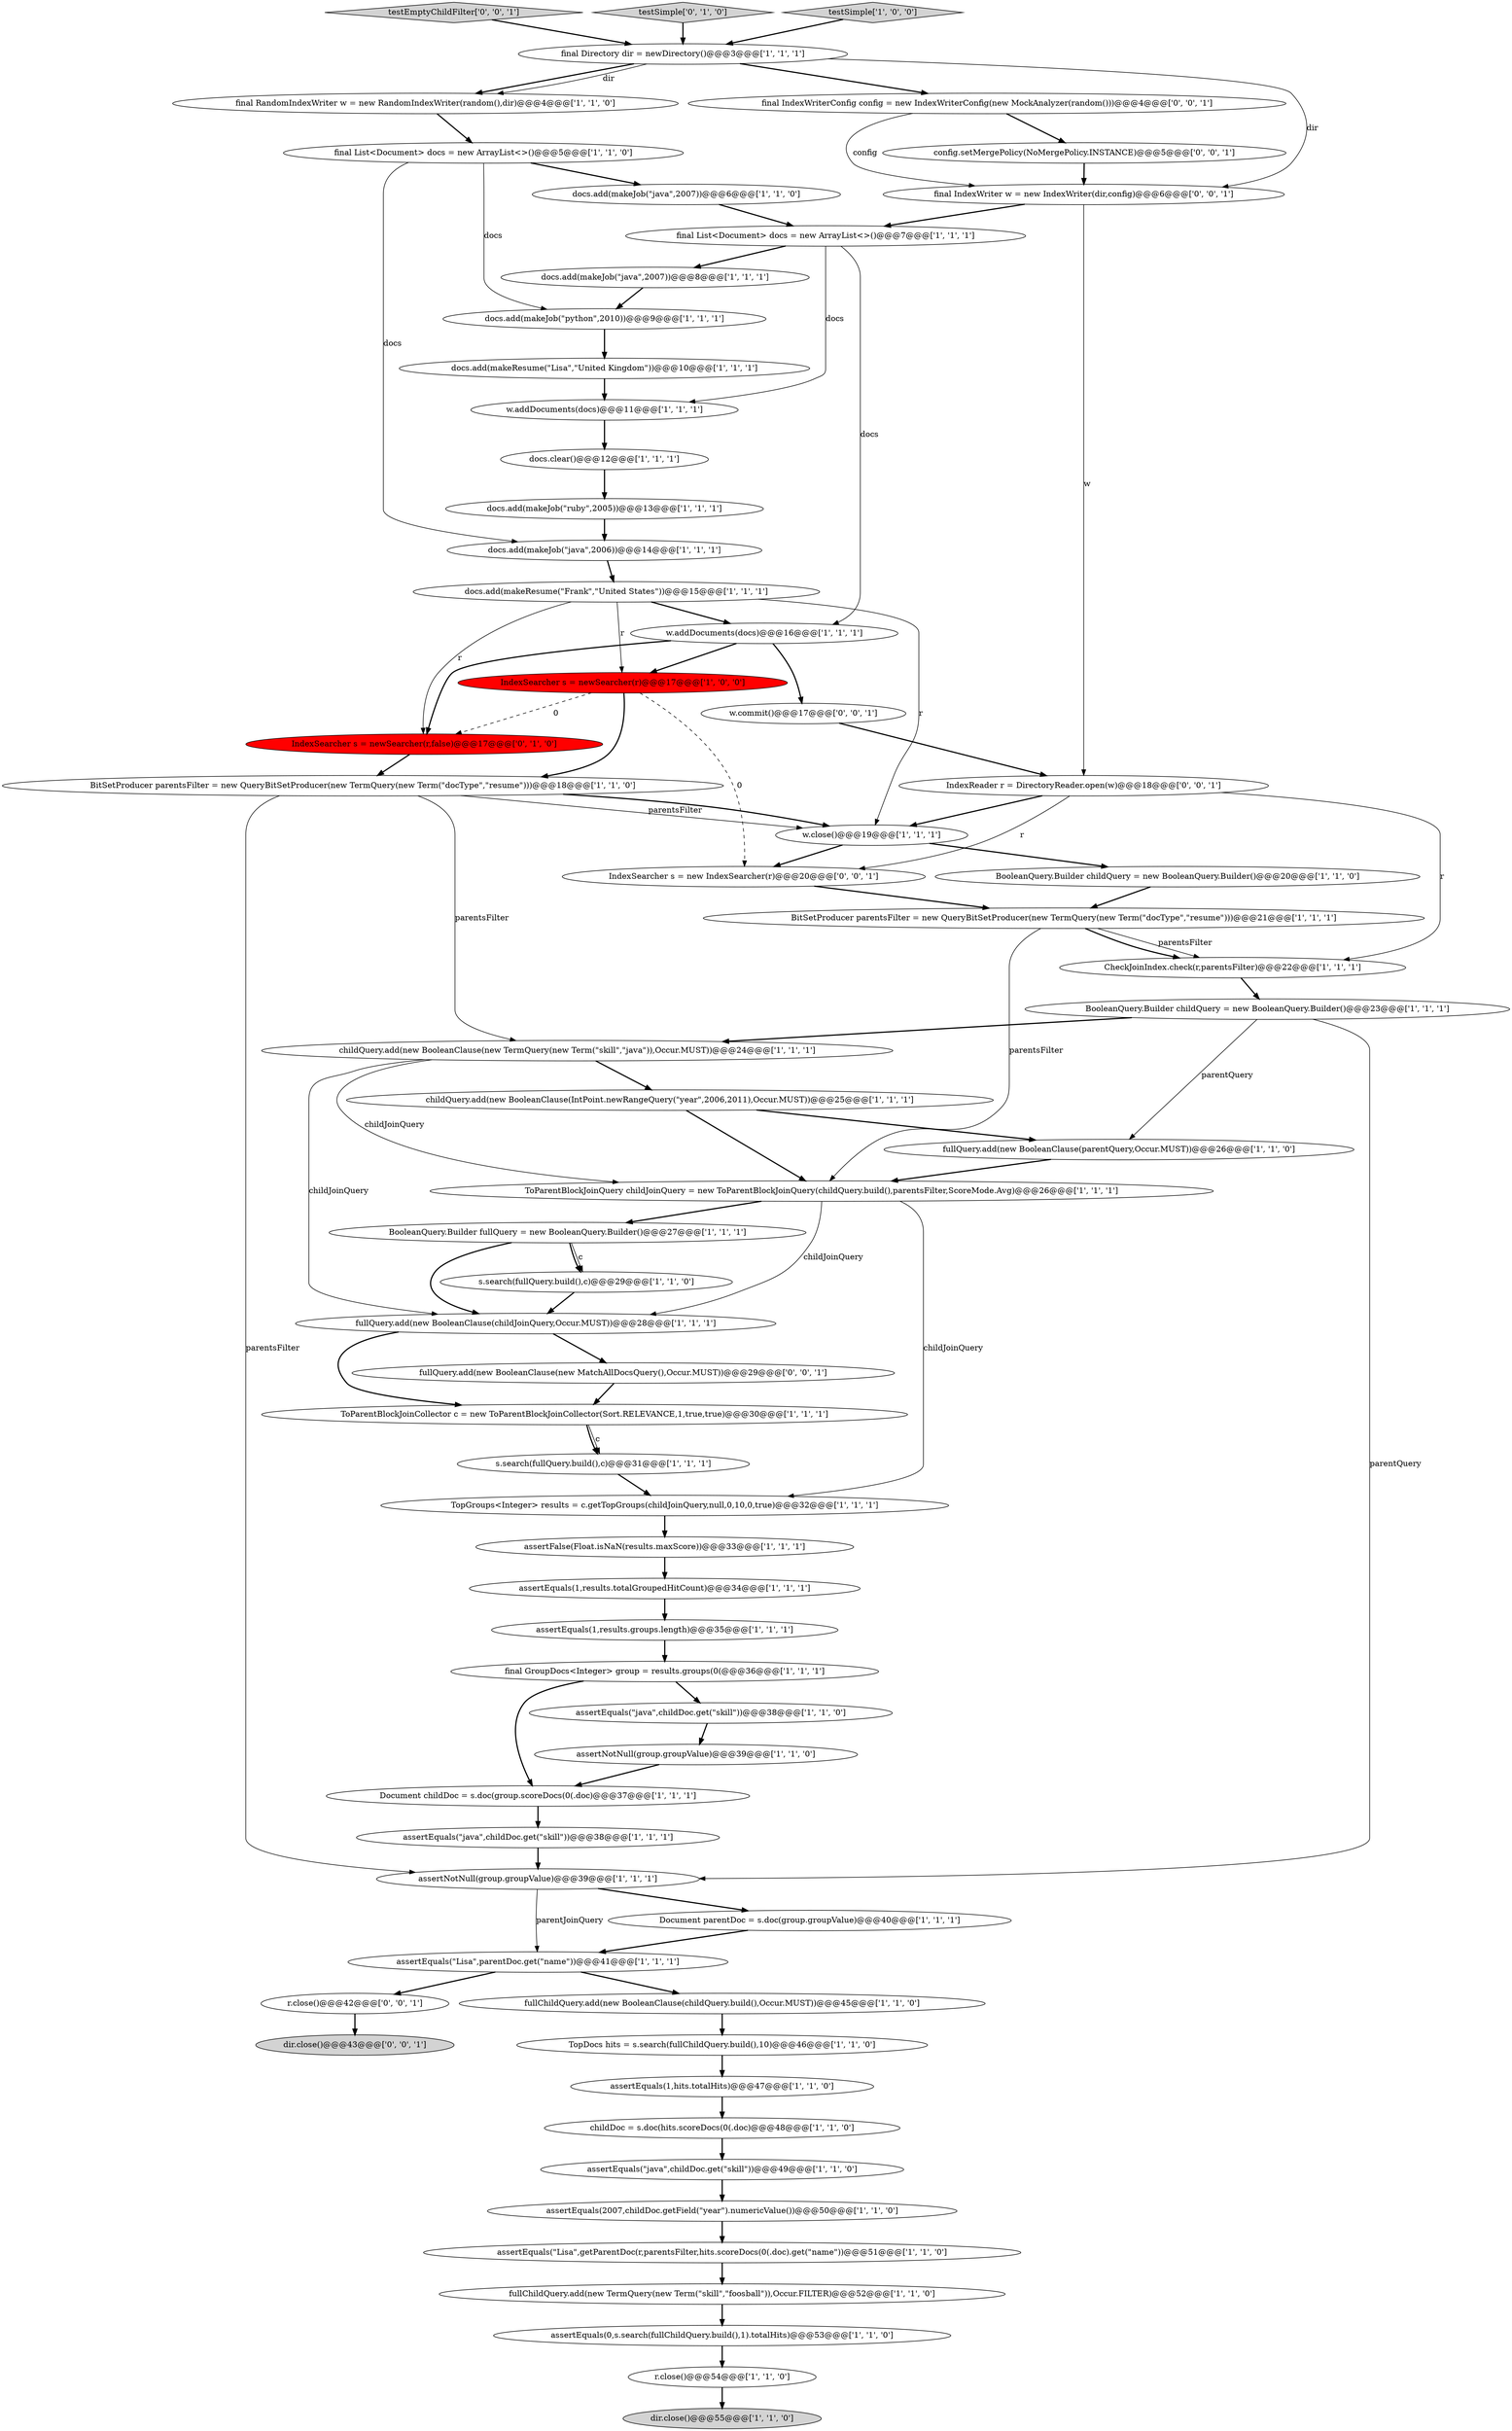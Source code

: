 digraph {
18 [style = filled, label = "final Directory dir = newDirectory()@@@3@@@['1', '1', '1']", fillcolor = white, shape = ellipse image = "AAA0AAABBB1BBB"];
57 [style = filled, label = "testEmptyChildFilter['0', '0', '1']", fillcolor = lightgray, shape = diamond image = "AAA0AAABBB3BBB"];
22 [style = filled, label = "final RandomIndexWriter w = new RandomIndexWriter(random(),dir)@@@4@@@['1', '1', '0']", fillcolor = white, shape = ellipse image = "AAA0AAABBB1BBB"];
49 [style = filled, label = "r.close()@@@54@@@['1', '1', '0']", fillcolor = white, shape = ellipse image = "AAA0AAABBB1BBB"];
35 [style = filled, label = "s.search(fullQuery.build(),c)@@@29@@@['1', '1', '0']", fillcolor = white, shape = ellipse image = "AAA0AAABBB1BBB"];
36 [style = filled, label = "fullChildQuery.add(new TermQuery(new Term(\"skill\",\"foosball\")),Occur.FILTER)@@@52@@@['1', '1', '0']", fillcolor = white, shape = ellipse image = "AAA0AAABBB1BBB"];
47 [style = filled, label = "BitSetProducer parentsFilter = new QueryBitSetProducer(new TermQuery(new Term(\"docType\",\"resume\")))@@@21@@@['1', '1', '1']", fillcolor = white, shape = ellipse image = "AAA0AAABBB1BBB"];
30 [style = filled, label = "childDoc = s.doc(hits.scoreDocs(0(.doc)@@@48@@@['1', '1', '0']", fillcolor = white, shape = ellipse image = "AAA0AAABBB1BBB"];
59 [style = filled, label = "IndexSearcher s = new IndexSearcher(r)@@@20@@@['0', '0', '1']", fillcolor = white, shape = ellipse image = "AAA0AAABBB3BBB"];
17 [style = filled, label = "docs.add(makeJob(\"java\",2006))@@@14@@@['1', '1', '1']", fillcolor = white, shape = ellipse image = "AAA0AAABBB1BBB"];
11 [style = filled, label = "assertEquals(1,results.totalGroupedHitCount)@@@34@@@['1', '1', '1']", fillcolor = white, shape = ellipse image = "AAA0AAABBB1BBB"];
56 [style = filled, label = "final IndexWriterConfig config = new IndexWriterConfig(new MockAnalyzer(random()))@@@4@@@['0', '0', '1']", fillcolor = white, shape = ellipse image = "AAA0AAABBB3BBB"];
13 [style = filled, label = "assertEquals(2007,childDoc.getField(\"year\").numericValue())@@@50@@@['1', '1', '0']", fillcolor = white, shape = ellipse image = "AAA0AAABBB1BBB"];
9 [style = filled, label = "assertEquals(\"java\",childDoc.get(\"skill\"))@@@38@@@['1', '1', '1']", fillcolor = white, shape = ellipse image = "AAA0AAABBB1BBB"];
4 [style = filled, label = "childQuery.add(new BooleanClause(new TermQuery(new Term(\"skill\",\"java\")),Occur.MUST))@@@24@@@['1', '1', '1']", fillcolor = white, shape = ellipse image = "AAA0AAABBB1BBB"];
21 [style = filled, label = "assertEquals(\"java\",childDoc.get(\"skill\"))@@@38@@@['1', '1', '0']", fillcolor = white, shape = ellipse image = "AAA0AAABBB1BBB"];
3 [style = filled, label = "fullQuery.add(new BooleanClause(parentQuery,Occur.MUST))@@@26@@@['1', '1', '0']", fillcolor = white, shape = ellipse image = "AAA0AAABBB1BBB"];
27 [style = filled, label = "assertNotNull(group.groupValue)@@@39@@@['1', '1', '0']", fillcolor = white, shape = ellipse image = "AAA0AAABBB1BBB"];
65 [style = filled, label = "r.close()@@@42@@@['0', '0', '1']", fillcolor = white, shape = ellipse image = "AAA0AAABBB3BBB"];
8 [style = filled, label = "Document childDoc = s.doc(group.scoreDocs(0(.doc)@@@37@@@['1', '1', '1']", fillcolor = white, shape = ellipse image = "AAA0AAABBB1BBB"];
12 [style = filled, label = "ToParentBlockJoinCollector c = new ToParentBlockJoinCollector(Sort.RELEVANCE,1,true,true)@@@30@@@['1', '1', '1']", fillcolor = white, shape = ellipse image = "AAA0AAABBB1BBB"];
41 [style = filled, label = "dir.close()@@@55@@@['1', '1', '0']", fillcolor = lightgray, shape = ellipse image = "AAA0AAABBB1BBB"];
10 [style = filled, label = "TopGroups<Integer> results = c.getTopGroups(childJoinQuery,null,0,10,0,true)@@@32@@@['1', '1', '1']", fillcolor = white, shape = ellipse image = "AAA0AAABBB1BBB"];
37 [style = filled, label = "CheckJoinIndex.check(r,parentsFilter)@@@22@@@['1', '1', '1']", fillcolor = white, shape = ellipse image = "AAA0AAABBB1BBB"];
44 [style = filled, label = "assertEquals(\"Lisa\",parentDoc.get(\"name\"))@@@41@@@['1', '1', '1']", fillcolor = white, shape = ellipse image = "AAA0AAABBB1BBB"];
39 [style = filled, label = "final List<Document> docs = new ArrayList<>()@@@5@@@['1', '1', '0']", fillcolor = white, shape = ellipse image = "AAA0AAABBB1BBB"];
33 [style = filled, label = "BitSetProducer parentsFilter = new QueryBitSetProducer(new TermQuery(new Term(\"docType\",\"resume\")))@@@18@@@['1', '1', '0']", fillcolor = white, shape = ellipse image = "AAA0AAABBB1BBB"];
48 [style = filled, label = "TopDocs hits = s.search(fullChildQuery.build(),10)@@@46@@@['1', '1', '0']", fillcolor = white, shape = ellipse image = "AAA0AAABBB1BBB"];
42 [style = filled, label = "final List<Document> docs = new ArrayList<>()@@@7@@@['1', '1', '1']", fillcolor = white, shape = ellipse image = "AAA0AAABBB1BBB"];
63 [style = filled, label = "IndexReader r = DirectoryReader.open(w)@@@18@@@['0', '0', '1']", fillcolor = white, shape = ellipse image = "AAA0AAABBB3BBB"];
28 [style = filled, label = "s.search(fullQuery.build(),c)@@@31@@@['1', '1', '1']", fillcolor = white, shape = ellipse image = "AAA0AAABBB1BBB"];
29 [style = filled, label = "docs.clear()@@@12@@@['1', '1', '1']", fillcolor = white, shape = ellipse image = "AAA0AAABBB1BBB"];
6 [style = filled, label = "BooleanQuery.Builder fullQuery = new BooleanQuery.Builder()@@@27@@@['1', '1', '1']", fillcolor = white, shape = ellipse image = "AAA0AAABBB1BBB"];
25 [style = filled, label = "ToParentBlockJoinQuery childJoinQuery = new ToParentBlockJoinQuery(childQuery.build(),parentsFilter,ScoreMode.Avg)@@@26@@@['1', '1', '1']", fillcolor = white, shape = ellipse image = "AAA0AAABBB1BBB"];
34 [style = filled, label = "docs.add(makeResume(\"Frank\",\"United States\"))@@@15@@@['1', '1', '1']", fillcolor = white, shape = ellipse image = "AAA0AAABBB1BBB"];
53 [style = filled, label = "fullQuery.add(new BooleanClause(childJoinQuery,Occur.MUST))@@@28@@@['1', '1', '1']", fillcolor = white, shape = ellipse image = "AAA0AAABBB1BBB"];
20 [style = filled, label = "IndexSearcher s = newSearcher(r)@@@17@@@['1', '0', '0']", fillcolor = red, shape = ellipse image = "AAA1AAABBB1BBB"];
19 [style = filled, label = "w.addDocuments(docs)@@@11@@@['1', '1', '1']", fillcolor = white, shape = ellipse image = "AAA0AAABBB1BBB"];
64 [style = filled, label = "config.setMergePolicy(NoMergePolicy.INSTANCE)@@@5@@@['0', '0', '1']", fillcolor = white, shape = ellipse image = "AAA0AAABBB3BBB"];
46 [style = filled, label = "childQuery.add(new BooleanClause(IntPoint.newRangeQuery(\"year\",2006,2011),Occur.MUST))@@@25@@@['1', '1', '1']", fillcolor = white, shape = ellipse image = "AAA0AAABBB1BBB"];
15 [style = filled, label = "assertEquals(\"java\",childDoc.get(\"skill\"))@@@49@@@['1', '1', '0']", fillcolor = white, shape = ellipse image = "AAA0AAABBB1BBB"];
14 [style = filled, label = "w.addDocuments(docs)@@@16@@@['1', '1', '1']", fillcolor = white, shape = ellipse image = "AAA0AAABBB1BBB"];
24 [style = filled, label = "assertFalse(Float.isNaN(results.maxScore))@@@33@@@['1', '1', '1']", fillcolor = white, shape = ellipse image = "AAA0AAABBB1BBB"];
31 [style = filled, label = "assertEquals(\"Lisa\",getParentDoc(r,parentsFilter,hits.scoreDocs(0(.doc).get(\"name\"))@@@51@@@['1', '1', '0']", fillcolor = white, shape = ellipse image = "AAA0AAABBB1BBB"];
52 [style = filled, label = "docs.add(makeJob(\"java\",2007))@@@8@@@['1', '1', '1']", fillcolor = white, shape = ellipse image = "AAA0AAABBB1BBB"];
54 [style = filled, label = "testSimple['0', '1', '0']", fillcolor = lightgray, shape = diamond image = "AAA0AAABBB2BBB"];
0 [style = filled, label = "docs.add(makeJob(\"python\",2010))@@@9@@@['1', '1', '1']", fillcolor = white, shape = ellipse image = "AAA0AAABBB1BBB"];
51 [style = filled, label = "w.close()@@@19@@@['1', '1', '1']", fillcolor = white, shape = ellipse image = "AAA0AAABBB1BBB"];
58 [style = filled, label = "fullQuery.add(new BooleanClause(new MatchAllDocsQuery(),Occur.MUST))@@@29@@@['0', '0', '1']", fillcolor = white, shape = ellipse image = "AAA0AAABBB3BBB"];
5 [style = filled, label = "final GroupDocs<Integer> group = results.groups(0(@@@36@@@['1', '1', '1']", fillcolor = white, shape = ellipse image = "AAA0AAABBB1BBB"];
45 [style = filled, label = "testSimple['1', '0', '0']", fillcolor = lightgray, shape = diamond image = "AAA0AAABBB1BBB"];
60 [style = filled, label = "final IndexWriter w = new IndexWriter(dir,config)@@@6@@@['0', '0', '1']", fillcolor = white, shape = ellipse image = "AAA0AAABBB3BBB"];
38 [style = filled, label = "assertEquals(0,s.search(fullChildQuery.build(),1).totalHits)@@@53@@@['1', '1', '0']", fillcolor = white, shape = ellipse image = "AAA0AAABBB1BBB"];
7 [style = filled, label = "docs.add(makeResume(\"Lisa\",\"United Kingdom\"))@@@10@@@['1', '1', '1']", fillcolor = white, shape = ellipse image = "AAA0AAABBB1BBB"];
62 [style = filled, label = "dir.close()@@@43@@@['0', '0', '1']", fillcolor = lightgray, shape = ellipse image = "AAA0AAABBB3BBB"];
2 [style = filled, label = "docs.add(makeJob(\"ruby\",2005))@@@13@@@['1', '1', '1']", fillcolor = white, shape = ellipse image = "AAA0AAABBB1BBB"];
61 [style = filled, label = "w.commit()@@@17@@@['0', '0', '1']", fillcolor = white, shape = ellipse image = "AAA0AAABBB3BBB"];
23 [style = filled, label = "BooleanQuery.Builder childQuery = new BooleanQuery.Builder()@@@20@@@['1', '1', '0']", fillcolor = white, shape = ellipse image = "AAA0AAABBB1BBB"];
26 [style = filled, label = "assertEquals(1,hits.totalHits)@@@47@@@['1', '1', '0']", fillcolor = white, shape = ellipse image = "AAA0AAABBB1BBB"];
32 [style = filled, label = "docs.add(makeJob(\"java\",2007))@@@6@@@['1', '1', '0']", fillcolor = white, shape = ellipse image = "AAA0AAABBB1BBB"];
40 [style = filled, label = "assertEquals(1,results.groups.length)@@@35@@@['1', '1', '1']", fillcolor = white, shape = ellipse image = "AAA0AAABBB1BBB"];
50 [style = filled, label = "assertNotNull(group.groupValue)@@@39@@@['1', '1', '1']", fillcolor = white, shape = ellipse image = "AAA0AAABBB1BBB"];
43 [style = filled, label = "Document parentDoc = s.doc(group.groupValue)@@@40@@@['1', '1', '1']", fillcolor = white, shape = ellipse image = "AAA0AAABBB1BBB"];
55 [style = filled, label = "IndexSearcher s = newSearcher(r,false)@@@17@@@['0', '1', '0']", fillcolor = red, shape = ellipse image = "AAA1AAABBB2BBB"];
1 [style = filled, label = "BooleanQuery.Builder childQuery = new BooleanQuery.Builder()@@@23@@@['1', '1', '1']", fillcolor = white, shape = ellipse image = "AAA0AAABBB1BBB"];
16 [style = filled, label = "fullChildQuery.add(new BooleanClause(childQuery.build(),Occur.MUST))@@@45@@@['1', '1', '0']", fillcolor = white, shape = ellipse image = "AAA0AAABBB1BBB"];
9->50 [style = bold, label=""];
4->53 [style = solid, label="childJoinQuery"];
6->35 [style = bold, label=""];
46->25 [style = bold, label=""];
56->64 [style = bold, label=""];
47->37 [style = solid, label="parentsFilter"];
10->24 [style = bold, label=""];
65->62 [style = bold, label=""];
56->60 [style = solid, label="config"];
53->58 [style = bold, label=""];
47->37 [style = bold, label=""];
25->6 [style = bold, label=""];
58->12 [style = bold, label=""];
29->2 [style = bold, label=""];
18->22 [style = bold, label=""];
38->49 [style = bold, label=""];
24->11 [style = bold, label=""];
13->31 [style = bold, label=""];
43->44 [style = bold, label=""];
64->60 [style = bold, label=""];
4->46 [style = bold, label=""];
14->20 [style = bold, label=""];
1->4 [style = bold, label=""];
15->13 [style = bold, label=""];
50->43 [style = bold, label=""];
12->28 [style = bold, label=""];
63->51 [style = bold, label=""];
4->25 [style = solid, label="childJoinQuery"];
51->23 [style = bold, label=""];
18->22 [style = solid, label="dir"];
37->1 [style = bold, label=""];
47->25 [style = solid, label="parentsFilter"];
18->56 [style = bold, label=""];
34->20 [style = solid, label="r"];
0->7 [style = bold, label=""];
20->55 [style = dashed, label="0"];
5->21 [style = bold, label=""];
6->53 [style = bold, label=""];
6->35 [style = solid, label="c"];
17->34 [style = bold, label=""];
52->0 [style = bold, label=""];
44->16 [style = bold, label=""];
40->5 [style = bold, label=""];
12->28 [style = solid, label="c"];
49->41 [style = bold, label=""];
14->61 [style = bold, label=""];
34->14 [style = bold, label=""];
32->42 [style = bold, label=""];
61->63 [style = bold, label=""];
25->53 [style = solid, label="childJoinQuery"];
27->8 [style = bold, label=""];
30->15 [style = bold, label=""];
2->17 [style = bold, label=""];
33->51 [style = solid, label="parentsFilter"];
39->0 [style = solid, label="docs"];
21->27 [style = bold, label=""];
20->59 [style = dashed, label="0"];
19->29 [style = bold, label=""];
42->52 [style = bold, label=""];
34->55 [style = solid, label="r"];
31->36 [style = bold, label=""];
1->50 [style = solid, label="parentQuery"];
39->17 [style = solid, label="docs"];
33->50 [style = solid, label="parentsFilter"];
48->26 [style = bold, label=""];
34->51 [style = solid, label="r"];
59->47 [style = bold, label=""];
25->10 [style = solid, label="childJoinQuery"];
1->3 [style = solid, label="parentQuery"];
39->32 [style = bold, label=""];
23->47 [style = bold, label=""];
16->48 [style = bold, label=""];
22->39 [style = bold, label=""];
63->37 [style = solid, label="r"];
18->60 [style = solid, label="dir"];
60->42 [style = bold, label=""];
7->19 [style = bold, label=""];
53->12 [style = bold, label=""];
35->53 [style = bold, label=""];
46->3 [style = bold, label=""];
45->18 [style = bold, label=""];
5->8 [style = bold, label=""];
28->10 [style = bold, label=""];
42->19 [style = solid, label="docs"];
3->25 [style = bold, label=""];
57->18 [style = bold, label=""];
60->63 [style = solid, label="w"];
50->44 [style = solid, label="parentJoinQuery"];
63->59 [style = solid, label="r"];
11->40 [style = bold, label=""];
20->33 [style = bold, label=""];
26->30 [style = bold, label=""];
51->59 [style = bold, label=""];
54->18 [style = bold, label=""];
33->51 [style = bold, label=""];
44->65 [style = bold, label=""];
8->9 [style = bold, label=""];
42->14 [style = solid, label="docs"];
33->4 [style = solid, label="parentsFilter"];
14->55 [style = bold, label=""];
36->38 [style = bold, label=""];
55->33 [style = bold, label=""];
}
